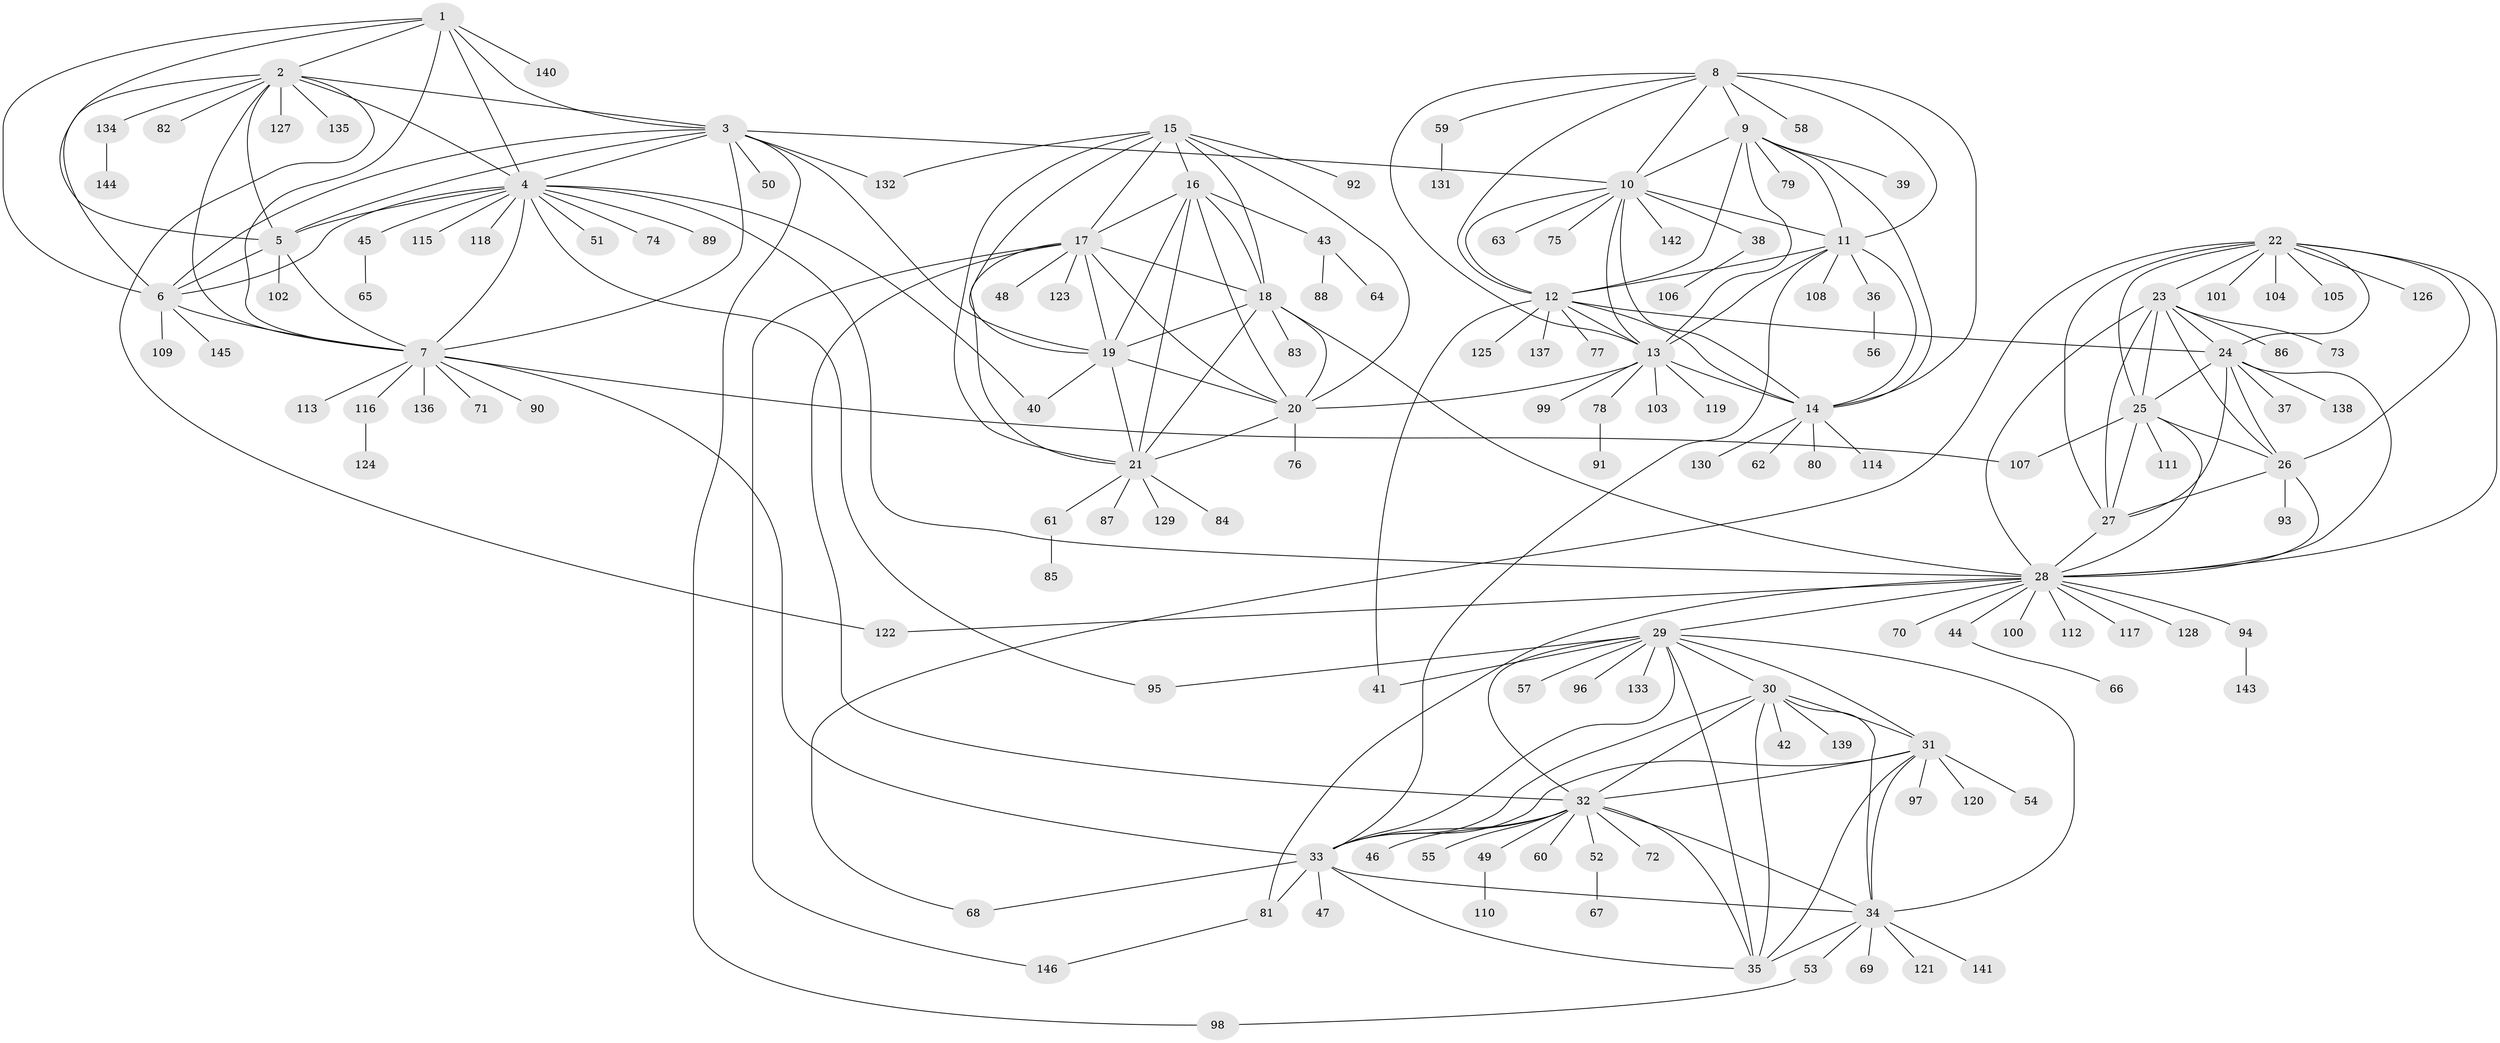 // Generated by graph-tools (version 1.1) at 2025/11/02/27/25 16:11:34]
// undirected, 146 vertices, 236 edges
graph export_dot {
graph [start="1"]
  node [color=gray90,style=filled];
  1;
  2;
  3;
  4;
  5;
  6;
  7;
  8;
  9;
  10;
  11;
  12;
  13;
  14;
  15;
  16;
  17;
  18;
  19;
  20;
  21;
  22;
  23;
  24;
  25;
  26;
  27;
  28;
  29;
  30;
  31;
  32;
  33;
  34;
  35;
  36;
  37;
  38;
  39;
  40;
  41;
  42;
  43;
  44;
  45;
  46;
  47;
  48;
  49;
  50;
  51;
  52;
  53;
  54;
  55;
  56;
  57;
  58;
  59;
  60;
  61;
  62;
  63;
  64;
  65;
  66;
  67;
  68;
  69;
  70;
  71;
  72;
  73;
  74;
  75;
  76;
  77;
  78;
  79;
  80;
  81;
  82;
  83;
  84;
  85;
  86;
  87;
  88;
  89;
  90;
  91;
  92;
  93;
  94;
  95;
  96;
  97;
  98;
  99;
  100;
  101;
  102;
  103;
  104;
  105;
  106;
  107;
  108;
  109;
  110;
  111;
  112;
  113;
  114;
  115;
  116;
  117;
  118;
  119;
  120;
  121;
  122;
  123;
  124;
  125;
  126;
  127;
  128;
  129;
  130;
  131;
  132;
  133;
  134;
  135;
  136;
  137;
  138;
  139;
  140;
  141;
  142;
  143;
  144;
  145;
  146;
  1 -- 2;
  1 -- 3;
  1 -- 4;
  1 -- 5;
  1 -- 6;
  1 -- 7;
  1 -- 140;
  2 -- 3;
  2 -- 4;
  2 -- 5;
  2 -- 6;
  2 -- 7;
  2 -- 82;
  2 -- 122;
  2 -- 127;
  2 -- 134;
  2 -- 135;
  3 -- 4;
  3 -- 5;
  3 -- 6;
  3 -- 7;
  3 -- 10;
  3 -- 19;
  3 -- 50;
  3 -- 98;
  3 -- 132;
  4 -- 5;
  4 -- 6;
  4 -- 7;
  4 -- 28;
  4 -- 40;
  4 -- 45;
  4 -- 51;
  4 -- 74;
  4 -- 89;
  4 -- 95;
  4 -- 115;
  4 -- 118;
  5 -- 6;
  5 -- 7;
  5 -- 102;
  6 -- 7;
  6 -- 109;
  6 -- 145;
  7 -- 33;
  7 -- 71;
  7 -- 90;
  7 -- 107;
  7 -- 113;
  7 -- 116;
  7 -- 136;
  8 -- 9;
  8 -- 10;
  8 -- 11;
  8 -- 12;
  8 -- 13;
  8 -- 14;
  8 -- 58;
  8 -- 59;
  9 -- 10;
  9 -- 11;
  9 -- 12;
  9 -- 13;
  9 -- 14;
  9 -- 39;
  9 -- 79;
  10 -- 11;
  10 -- 12;
  10 -- 13;
  10 -- 14;
  10 -- 38;
  10 -- 63;
  10 -- 75;
  10 -- 142;
  11 -- 12;
  11 -- 13;
  11 -- 14;
  11 -- 33;
  11 -- 36;
  11 -- 108;
  12 -- 13;
  12 -- 14;
  12 -- 24;
  12 -- 41;
  12 -- 77;
  12 -- 125;
  12 -- 137;
  13 -- 14;
  13 -- 20;
  13 -- 78;
  13 -- 99;
  13 -- 103;
  13 -- 119;
  14 -- 62;
  14 -- 80;
  14 -- 114;
  14 -- 130;
  15 -- 16;
  15 -- 17;
  15 -- 18;
  15 -- 19;
  15 -- 20;
  15 -- 21;
  15 -- 92;
  15 -- 132;
  16 -- 17;
  16 -- 18;
  16 -- 19;
  16 -- 20;
  16 -- 21;
  16 -- 43;
  17 -- 18;
  17 -- 19;
  17 -- 20;
  17 -- 21;
  17 -- 32;
  17 -- 48;
  17 -- 123;
  17 -- 146;
  18 -- 19;
  18 -- 20;
  18 -- 21;
  18 -- 28;
  18 -- 83;
  19 -- 20;
  19 -- 21;
  19 -- 40;
  20 -- 21;
  20 -- 76;
  21 -- 61;
  21 -- 84;
  21 -- 87;
  21 -- 129;
  22 -- 23;
  22 -- 24;
  22 -- 25;
  22 -- 26;
  22 -- 27;
  22 -- 28;
  22 -- 68;
  22 -- 101;
  22 -- 104;
  22 -- 105;
  22 -- 126;
  23 -- 24;
  23 -- 25;
  23 -- 26;
  23 -- 27;
  23 -- 28;
  23 -- 73;
  23 -- 86;
  24 -- 25;
  24 -- 26;
  24 -- 27;
  24 -- 28;
  24 -- 37;
  24 -- 138;
  25 -- 26;
  25 -- 27;
  25 -- 28;
  25 -- 107;
  25 -- 111;
  26 -- 27;
  26 -- 28;
  26 -- 93;
  27 -- 28;
  28 -- 29;
  28 -- 44;
  28 -- 70;
  28 -- 81;
  28 -- 94;
  28 -- 100;
  28 -- 112;
  28 -- 117;
  28 -- 122;
  28 -- 128;
  29 -- 30;
  29 -- 31;
  29 -- 32;
  29 -- 33;
  29 -- 34;
  29 -- 35;
  29 -- 41;
  29 -- 57;
  29 -- 95;
  29 -- 96;
  29 -- 133;
  30 -- 31;
  30 -- 32;
  30 -- 33;
  30 -- 34;
  30 -- 35;
  30 -- 42;
  30 -- 139;
  31 -- 32;
  31 -- 33;
  31 -- 34;
  31 -- 35;
  31 -- 54;
  31 -- 97;
  31 -- 120;
  32 -- 33;
  32 -- 34;
  32 -- 35;
  32 -- 46;
  32 -- 49;
  32 -- 52;
  32 -- 55;
  32 -- 60;
  32 -- 72;
  33 -- 34;
  33 -- 35;
  33 -- 47;
  33 -- 68;
  33 -- 81;
  34 -- 35;
  34 -- 53;
  34 -- 69;
  34 -- 121;
  34 -- 141;
  36 -- 56;
  38 -- 106;
  43 -- 64;
  43 -- 88;
  44 -- 66;
  45 -- 65;
  49 -- 110;
  52 -- 67;
  53 -- 98;
  59 -- 131;
  61 -- 85;
  78 -- 91;
  81 -- 146;
  94 -- 143;
  116 -- 124;
  134 -- 144;
}
